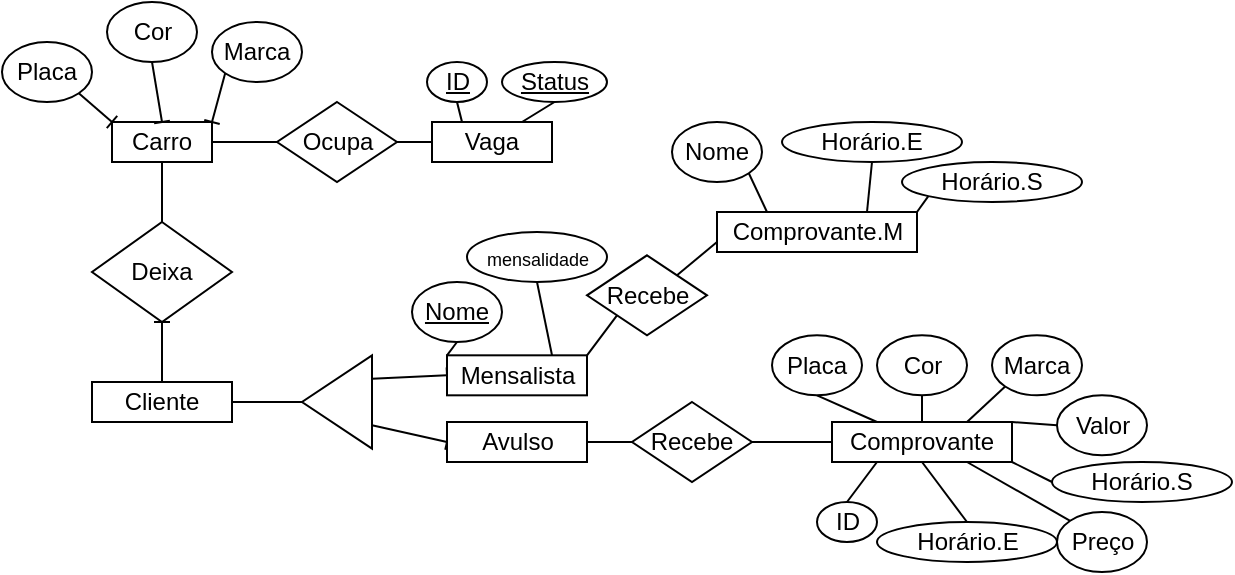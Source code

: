 <mxfile version="20.2.8" type="github">
  <diagram id="qEjS0FeyeUqMyYrJyWod" name="Página-1">
    <mxGraphModel dx="868" dy="482" grid="0" gridSize="10" guides="1" tooltips="1" connect="1" arrows="1" fold="1" page="1" pageScale="1" pageWidth="827" pageHeight="1169" math="0" shadow="0">
      <root>
        <mxCell id="0" />
        <mxCell id="1" parent="0" />
        <mxCell id="ix1na--UKcskFis5accS-60" style="edgeStyle=none;rounded=0;orthogonalLoop=1;jettySize=auto;html=1;exitX=0.5;exitY=0;exitDx=0;exitDy=0;endArrow=baseDash;endFill=0;entryX=0.5;entryY=1;entryDx=0;entryDy=0;" edge="1" parent="1" source="ix1na--UKcskFis5accS-48" target="ix1na--UKcskFis5accS-61">
          <mxGeometry relative="1" as="geometry">
            <mxPoint x="255" y="180" as="targetPoint" />
          </mxGeometry>
        </mxCell>
        <mxCell id="ix1na--UKcskFis5accS-48" value="Cliente" style="rounded=0;whiteSpace=wrap;html=1;" vertex="1" parent="1">
          <mxGeometry x="220" y="240" width="70" height="20" as="geometry" />
        </mxCell>
        <mxCell id="ix1na--UKcskFis5accS-50" style="edgeStyle=none;rounded=0;orthogonalLoop=1;jettySize=auto;html=1;exitX=0.75;exitY=0;exitDx=0;exitDy=0;endArrow=baseDash;endFill=0;" edge="1" parent="1" source="ix1na--UKcskFis5accS-48" target="ix1na--UKcskFis5accS-48">
          <mxGeometry relative="1" as="geometry" />
        </mxCell>
        <mxCell id="ix1na--UKcskFis5accS-53" style="edgeStyle=none;rounded=0;orthogonalLoop=1;jettySize=auto;html=1;exitX=0;exitY=0.75;exitDx=0;exitDy=0;endArrow=baseDash;endFill=0;entryX=0;entryY=0.5;entryDx=0;entryDy=0;" edge="1" parent="1" source="ix1na--UKcskFis5accS-51" target="ix1na--UKcskFis5accS-55">
          <mxGeometry relative="1" as="geometry">
            <mxPoint x="290" y="360" as="targetPoint" />
          </mxGeometry>
        </mxCell>
        <mxCell id="ix1na--UKcskFis5accS-54" style="edgeStyle=none;rounded=0;orthogonalLoop=1;jettySize=auto;html=1;exitX=0;exitY=0.25;exitDx=0;exitDy=0;endArrow=baseDash;endFill=0;entryX=0;entryY=0.5;entryDx=0;entryDy=0;" edge="1" parent="1" source="ix1na--UKcskFis5accS-51" target="ix1na--UKcskFis5accS-56">
          <mxGeometry relative="1" as="geometry">
            <mxPoint x="220" y="360" as="targetPoint" />
          </mxGeometry>
        </mxCell>
        <mxCell id="ix1na--UKcskFis5accS-70" style="edgeStyle=none;rounded=0;orthogonalLoop=1;jettySize=auto;html=1;exitX=1;exitY=0.5;exitDx=0;exitDy=0;entryX=1;entryY=0.5;entryDx=0;entryDy=0;endArrow=baseDash;endFill=0;" edge="1" parent="1" source="ix1na--UKcskFis5accS-51" target="ix1na--UKcskFis5accS-48">
          <mxGeometry relative="1" as="geometry" />
        </mxCell>
        <mxCell id="ix1na--UKcskFis5accS-51" value="" style="triangle;whiteSpace=wrap;html=1;rotation=-180;" vertex="1" parent="1">
          <mxGeometry x="325" y="226.66" width="35" height="46.67" as="geometry" />
        </mxCell>
        <mxCell id="ix1na--UKcskFis5accS-106" style="edgeStyle=none;rounded=0;orthogonalLoop=1;jettySize=auto;html=1;exitX=1;exitY=0;exitDx=0;exitDy=0;entryX=0;entryY=1;entryDx=0;entryDy=0;endArrow=none;endFill=0;" edge="1" parent="1" source="ix1na--UKcskFis5accS-55" target="ix1na--UKcskFis5accS-105">
          <mxGeometry relative="1" as="geometry" />
        </mxCell>
        <mxCell id="ix1na--UKcskFis5accS-113" style="edgeStyle=none;rounded=0;orthogonalLoop=1;jettySize=auto;html=1;exitX=0.75;exitY=0;exitDx=0;exitDy=0;entryX=0.5;entryY=1;entryDx=0;entryDy=0;fontSize=9;endArrow=none;endFill=0;" edge="1" parent="1" source="ix1na--UKcskFis5accS-55" target="ix1na--UKcskFis5accS-112">
          <mxGeometry relative="1" as="geometry" />
        </mxCell>
        <mxCell id="ix1na--UKcskFis5accS-55" value="Mensalista" style="rounded=0;whiteSpace=wrap;html=1;" vertex="1" parent="1">
          <mxGeometry x="397.5" y="226.66" width="70" height="20" as="geometry" />
        </mxCell>
        <mxCell id="ix1na--UKcskFis5accS-81" style="edgeStyle=none;rounded=0;orthogonalLoop=1;jettySize=auto;html=1;exitX=1;exitY=0.5;exitDx=0;exitDy=0;entryX=0;entryY=0.5;entryDx=0;entryDy=0;endArrow=none;endFill=0;" edge="1" parent="1" source="ix1na--UKcskFis5accS-56" target="ix1na--UKcskFis5accS-80">
          <mxGeometry relative="1" as="geometry" />
        </mxCell>
        <mxCell id="ix1na--UKcskFis5accS-56" value="Avulso" style="rounded=0;whiteSpace=wrap;html=1;" vertex="1" parent="1">
          <mxGeometry x="397.5" y="260" width="70" height="20" as="geometry" />
        </mxCell>
        <mxCell id="ix1na--UKcskFis5accS-59" style="edgeStyle=none;rounded=0;orthogonalLoop=1;jettySize=auto;html=1;exitX=0.5;exitY=1;exitDx=0;exitDy=0;endArrow=none;endFill=0;entryX=0;entryY=0;entryDx=0;entryDy=0;" edge="1" parent="1" source="ix1na--UKcskFis5accS-58" target="ix1na--UKcskFis5accS-55">
          <mxGeometry relative="1" as="geometry">
            <mxPoint x="515" y="220" as="targetPoint" />
          </mxGeometry>
        </mxCell>
        <mxCell id="ix1na--UKcskFis5accS-58" value="&lt;u&gt;Nome&lt;/u&gt;" style="ellipse;whiteSpace=wrap;html=1;" vertex="1" parent="1">
          <mxGeometry x="380" y="190" width="45" height="30" as="geometry" />
        </mxCell>
        <mxCell id="ix1na--UKcskFis5accS-63" style="edgeStyle=none;rounded=0;orthogonalLoop=1;jettySize=auto;html=1;exitX=0.5;exitY=0;exitDx=0;exitDy=0;entryX=0.5;entryY=1;entryDx=0;entryDy=0;endArrow=baseDash;endFill=0;" edge="1" parent="1" source="ix1na--UKcskFis5accS-61" target="ix1na--UKcskFis5accS-62">
          <mxGeometry relative="1" as="geometry" />
        </mxCell>
        <mxCell id="ix1na--UKcskFis5accS-61" value="Deixa" style="rhombus;whiteSpace=wrap;html=1;" vertex="1" parent="1">
          <mxGeometry x="220" y="160" width="70" height="50" as="geometry" />
        </mxCell>
        <mxCell id="ix1na--UKcskFis5accS-62" value="Carro" style="rounded=0;whiteSpace=wrap;html=1;" vertex="1" parent="1">
          <mxGeometry x="230" y="110" width="50" height="20" as="geometry" />
        </mxCell>
        <mxCell id="ix1na--UKcskFis5accS-67" style="edgeStyle=none;rounded=0;orthogonalLoop=1;jettySize=auto;html=1;exitX=1;exitY=1;exitDx=0;exitDy=0;entryX=0;entryY=0;entryDx=0;entryDy=0;endArrow=baseDash;endFill=0;" edge="1" parent="1" source="ix1na--UKcskFis5accS-64" target="ix1na--UKcskFis5accS-62">
          <mxGeometry relative="1" as="geometry" />
        </mxCell>
        <mxCell id="ix1na--UKcskFis5accS-64" value="Placa" style="ellipse;whiteSpace=wrap;html=1;" vertex="1" parent="1">
          <mxGeometry x="175" y="70" width="45" height="30" as="geometry" />
        </mxCell>
        <mxCell id="ix1na--UKcskFis5accS-68" style="edgeStyle=none;rounded=0;orthogonalLoop=1;jettySize=auto;html=1;exitX=0.5;exitY=1;exitDx=0;exitDy=0;entryX=0.5;entryY=0;entryDx=0;entryDy=0;endArrow=baseDash;endFill=0;" edge="1" parent="1" source="ix1na--UKcskFis5accS-65" target="ix1na--UKcskFis5accS-62">
          <mxGeometry relative="1" as="geometry" />
        </mxCell>
        <mxCell id="ix1na--UKcskFis5accS-65" value="Cor" style="ellipse;whiteSpace=wrap;html=1;" vertex="1" parent="1">
          <mxGeometry x="227.5" y="50" width="45" height="30" as="geometry" />
        </mxCell>
        <mxCell id="ix1na--UKcskFis5accS-69" style="edgeStyle=none;rounded=0;orthogonalLoop=1;jettySize=auto;html=1;exitX=0;exitY=1;exitDx=0;exitDy=0;entryX=1;entryY=0;entryDx=0;entryDy=0;endArrow=baseDash;endFill=0;" edge="1" parent="1" source="ix1na--UKcskFis5accS-66" target="ix1na--UKcskFis5accS-62">
          <mxGeometry relative="1" as="geometry" />
        </mxCell>
        <mxCell id="ix1na--UKcskFis5accS-66" value="Marca" style="ellipse;whiteSpace=wrap;html=1;" vertex="1" parent="1">
          <mxGeometry x="280" y="60" width="45" height="30" as="geometry" />
        </mxCell>
        <mxCell id="ix1na--UKcskFis5accS-73" style="edgeStyle=none;rounded=0;orthogonalLoop=1;jettySize=auto;html=1;exitX=0;exitY=0.5;exitDx=0;exitDy=0;entryX=1;entryY=0.5;entryDx=0;entryDy=0;endArrow=none;endFill=0;" edge="1" parent="1" source="ix1na--UKcskFis5accS-72" target="ix1na--UKcskFis5accS-62">
          <mxGeometry relative="1" as="geometry" />
        </mxCell>
        <mxCell id="ix1na--UKcskFis5accS-72" value="Ocupa" style="rhombus;whiteSpace=wrap;html=1;" vertex="1" parent="1">
          <mxGeometry x="312.5" y="100" width="60" height="40" as="geometry" />
        </mxCell>
        <mxCell id="ix1na--UKcskFis5accS-75" style="edgeStyle=none;rounded=0;orthogonalLoop=1;jettySize=auto;html=1;exitX=0;exitY=0.5;exitDx=0;exitDy=0;entryX=1;entryY=0.5;entryDx=0;entryDy=0;endArrow=none;endFill=0;" edge="1" parent="1" source="ix1na--UKcskFis5accS-74" target="ix1na--UKcskFis5accS-72">
          <mxGeometry relative="1" as="geometry" />
        </mxCell>
        <mxCell id="ix1na--UKcskFis5accS-74" value="Vaga" style="rounded=0;whiteSpace=wrap;html=1;" vertex="1" parent="1">
          <mxGeometry x="390" y="110" width="60" height="20" as="geometry" />
        </mxCell>
        <mxCell id="ix1na--UKcskFis5accS-77" style="edgeStyle=none;rounded=0;orthogonalLoop=1;jettySize=auto;html=1;exitX=0.5;exitY=1;exitDx=0;exitDy=0;entryX=0.25;entryY=0;entryDx=0;entryDy=0;endArrow=none;endFill=0;" edge="1" parent="1" source="ix1na--UKcskFis5accS-76" target="ix1na--UKcskFis5accS-74">
          <mxGeometry relative="1" as="geometry" />
        </mxCell>
        <mxCell id="ix1na--UKcskFis5accS-76" value="&lt;u&gt;ID&lt;/u&gt;" style="ellipse;whiteSpace=wrap;html=1;" vertex="1" parent="1">
          <mxGeometry x="387.5" y="80" width="30" height="20" as="geometry" />
        </mxCell>
        <mxCell id="ix1na--UKcskFis5accS-79" style="edgeStyle=none;rounded=0;orthogonalLoop=1;jettySize=auto;html=1;exitX=0.5;exitY=1;exitDx=0;exitDy=0;entryX=0.75;entryY=0;entryDx=0;entryDy=0;endArrow=none;endFill=0;" edge="1" parent="1" source="ix1na--UKcskFis5accS-78" target="ix1na--UKcskFis5accS-74">
          <mxGeometry relative="1" as="geometry" />
        </mxCell>
        <mxCell id="ix1na--UKcskFis5accS-78" value="&lt;u&gt;Status&lt;/u&gt;" style="ellipse;whiteSpace=wrap;html=1;" vertex="1" parent="1">
          <mxGeometry x="425" y="80" width="52.5" height="20" as="geometry" />
        </mxCell>
        <mxCell id="ix1na--UKcskFis5accS-82" style="edgeStyle=none;rounded=0;orthogonalLoop=1;jettySize=auto;html=1;exitX=1;exitY=0.5;exitDx=0;exitDy=0;endArrow=none;endFill=0;entryX=0;entryY=0.5;entryDx=0;entryDy=0;" edge="1" parent="1" source="ix1na--UKcskFis5accS-80" target="ix1na--UKcskFis5accS-83">
          <mxGeometry relative="1" as="geometry">
            <mxPoint x="600" y="270" as="targetPoint" />
          </mxGeometry>
        </mxCell>
        <mxCell id="ix1na--UKcskFis5accS-80" value="Recebe" style="rhombus;whiteSpace=wrap;html=1;" vertex="1" parent="1">
          <mxGeometry x="490" y="250" width="60" height="40" as="geometry" />
        </mxCell>
        <mxCell id="ix1na--UKcskFis5accS-109" style="edgeStyle=none;rounded=0;orthogonalLoop=1;jettySize=auto;html=1;exitX=1;exitY=0;exitDx=0;exitDy=0;entryX=0;entryY=0.5;entryDx=0;entryDy=0;endArrow=none;endFill=0;" edge="1" parent="1" source="ix1na--UKcskFis5accS-83" target="ix1na--UKcskFis5accS-108">
          <mxGeometry relative="1" as="geometry" />
        </mxCell>
        <mxCell id="ix1na--UKcskFis5accS-83" value="Comprovante" style="rounded=0;whiteSpace=wrap;html=1;" vertex="1" parent="1">
          <mxGeometry x="590" y="260" width="90" height="20" as="geometry" />
        </mxCell>
        <mxCell id="ix1na--UKcskFis5accS-84" value="Comprovante.M" style="rounded=0;whiteSpace=wrap;html=1;" vertex="1" parent="1">
          <mxGeometry x="532.5" y="155" width="100" height="20" as="geometry" />
        </mxCell>
        <mxCell id="ix1na--UKcskFis5accS-92" style="edgeStyle=none;rounded=0;orthogonalLoop=1;jettySize=auto;html=1;exitX=0.5;exitY=0;exitDx=0;exitDy=0;entryX=0.25;entryY=1;entryDx=0;entryDy=0;endArrow=none;endFill=0;" edge="1" parent="1" source="ix1na--UKcskFis5accS-85" target="ix1na--UKcskFis5accS-83">
          <mxGeometry relative="1" as="geometry" />
        </mxCell>
        <mxCell id="ix1na--UKcskFis5accS-85" value="ID" style="ellipse;whiteSpace=wrap;html=1;" vertex="1" parent="1">
          <mxGeometry x="582.5" y="300" width="30" height="20" as="geometry" />
        </mxCell>
        <mxCell id="ix1na--UKcskFis5accS-89" style="edgeStyle=none;rounded=0;orthogonalLoop=1;jettySize=auto;html=1;exitX=0.5;exitY=1;exitDx=0;exitDy=0;entryX=0.25;entryY=0;entryDx=0;entryDy=0;endArrow=none;endFill=0;" edge="1" parent="1" source="ix1na--UKcskFis5accS-86" target="ix1na--UKcskFis5accS-83">
          <mxGeometry relative="1" as="geometry" />
        </mxCell>
        <mxCell id="ix1na--UKcskFis5accS-86" value="Placa" style="ellipse;whiteSpace=wrap;html=1;" vertex="1" parent="1">
          <mxGeometry x="560" y="216.66" width="45" height="30" as="geometry" />
        </mxCell>
        <mxCell id="ix1na--UKcskFis5accS-90" style="edgeStyle=none;rounded=0;orthogonalLoop=1;jettySize=auto;html=1;exitX=0.5;exitY=1;exitDx=0;exitDy=0;entryX=0.5;entryY=0;entryDx=0;entryDy=0;endArrow=none;endFill=0;" edge="1" parent="1" source="ix1na--UKcskFis5accS-87" target="ix1na--UKcskFis5accS-83">
          <mxGeometry relative="1" as="geometry" />
        </mxCell>
        <mxCell id="ix1na--UKcskFis5accS-87" value="Cor" style="ellipse;whiteSpace=wrap;html=1;" vertex="1" parent="1">
          <mxGeometry x="612.5" y="216.66" width="45" height="30" as="geometry" />
        </mxCell>
        <mxCell id="ix1na--UKcskFis5accS-91" style="edgeStyle=none;rounded=0;orthogonalLoop=1;jettySize=auto;html=1;exitX=0;exitY=1;exitDx=0;exitDy=0;entryX=0.75;entryY=0;entryDx=0;entryDy=0;endArrow=none;endFill=0;" edge="1" parent="1" source="ix1na--UKcskFis5accS-88" target="ix1na--UKcskFis5accS-83">
          <mxGeometry relative="1" as="geometry" />
        </mxCell>
        <mxCell id="ix1na--UKcskFis5accS-88" value="Marca" style="ellipse;whiteSpace=wrap;html=1;" vertex="1" parent="1">
          <mxGeometry x="670" y="216.66" width="45" height="30" as="geometry" />
        </mxCell>
        <mxCell id="ix1na--UKcskFis5accS-96" style="edgeStyle=none;rounded=0;orthogonalLoop=1;jettySize=auto;html=1;exitX=0.5;exitY=0;exitDx=0;exitDy=0;entryX=0.5;entryY=1;entryDx=0;entryDy=0;endArrow=none;endFill=0;" edge="1" parent="1" source="ix1na--UKcskFis5accS-94" target="ix1na--UKcskFis5accS-83">
          <mxGeometry relative="1" as="geometry" />
        </mxCell>
        <mxCell id="ix1na--UKcskFis5accS-94" value="Horário.E" style="ellipse;whiteSpace=wrap;html=1;" vertex="1" parent="1">
          <mxGeometry x="612.5" y="310" width="90" height="20" as="geometry" />
        </mxCell>
        <mxCell id="ix1na--UKcskFis5accS-97" style="edgeStyle=none;rounded=0;orthogonalLoop=1;jettySize=auto;html=1;exitX=0;exitY=0.5;exitDx=0;exitDy=0;entryX=1;entryY=1;entryDx=0;entryDy=0;endArrow=none;endFill=0;" edge="1" parent="1" source="ix1na--UKcskFis5accS-95" target="ix1na--UKcskFis5accS-83">
          <mxGeometry relative="1" as="geometry" />
        </mxCell>
        <mxCell id="ix1na--UKcskFis5accS-95" value="Horário.S" style="ellipse;whiteSpace=wrap;html=1;" vertex="1" parent="1">
          <mxGeometry x="700" y="280" width="90" height="20" as="geometry" />
        </mxCell>
        <mxCell id="ix1na--UKcskFis5accS-100" style="edgeStyle=none;rounded=0;orthogonalLoop=1;jettySize=auto;html=1;exitX=0;exitY=1;exitDx=0;exitDy=0;entryX=1;entryY=0;entryDx=0;entryDy=0;endArrow=none;endFill=0;" edge="1" parent="1" source="ix1na--UKcskFis5accS-98" target="ix1na--UKcskFis5accS-84">
          <mxGeometry relative="1" as="geometry" />
        </mxCell>
        <mxCell id="ix1na--UKcskFis5accS-98" value="Horário.S" style="ellipse;whiteSpace=wrap;html=1;" vertex="1" parent="1">
          <mxGeometry x="625" y="130" width="90" height="20" as="geometry" />
        </mxCell>
        <mxCell id="ix1na--UKcskFis5accS-101" style="edgeStyle=none;rounded=0;orthogonalLoop=1;jettySize=auto;html=1;exitX=0.5;exitY=1;exitDx=0;exitDy=0;entryX=0.75;entryY=0;entryDx=0;entryDy=0;endArrow=none;endFill=0;" edge="1" parent="1" source="ix1na--UKcskFis5accS-99" target="ix1na--UKcskFis5accS-84">
          <mxGeometry relative="1" as="geometry" />
        </mxCell>
        <mxCell id="ix1na--UKcskFis5accS-99" value="Horário.E" style="ellipse;whiteSpace=wrap;html=1;" vertex="1" parent="1">
          <mxGeometry x="565" y="110" width="90" height="20" as="geometry" />
        </mxCell>
        <mxCell id="ix1na--UKcskFis5accS-103" style="edgeStyle=none;rounded=0;orthogonalLoop=1;jettySize=auto;html=1;exitX=1;exitY=1;exitDx=0;exitDy=0;entryX=0.25;entryY=0;entryDx=0;entryDy=0;endArrow=none;endFill=0;" edge="1" parent="1" source="ix1na--UKcskFis5accS-102" target="ix1na--UKcskFis5accS-84">
          <mxGeometry relative="1" as="geometry" />
        </mxCell>
        <mxCell id="ix1na--UKcskFis5accS-102" value="Nome" style="ellipse;whiteSpace=wrap;html=1;" vertex="1" parent="1">
          <mxGeometry x="510" y="110" width="45" height="30" as="geometry" />
        </mxCell>
        <mxCell id="ix1na--UKcskFis5accS-107" style="edgeStyle=none;rounded=0;orthogonalLoop=1;jettySize=auto;html=1;exitX=1;exitY=0;exitDx=0;exitDy=0;entryX=0;entryY=0.75;entryDx=0;entryDy=0;endArrow=none;endFill=0;" edge="1" parent="1" source="ix1na--UKcskFis5accS-105" target="ix1na--UKcskFis5accS-84">
          <mxGeometry relative="1" as="geometry" />
        </mxCell>
        <mxCell id="ix1na--UKcskFis5accS-105" value="Recebe" style="rhombus;whiteSpace=wrap;html=1;" vertex="1" parent="1">
          <mxGeometry x="467.5" y="176.66" width="60" height="40" as="geometry" />
        </mxCell>
        <mxCell id="ix1na--UKcskFis5accS-108" value="Valor" style="ellipse;whiteSpace=wrap;html=1;" vertex="1" parent="1">
          <mxGeometry x="702.5" y="246.66" width="45" height="30" as="geometry" />
        </mxCell>
        <mxCell id="ix1na--UKcskFis5accS-111" style="edgeStyle=none;rounded=0;orthogonalLoop=1;jettySize=auto;html=1;exitX=0;exitY=0;exitDx=0;exitDy=0;entryX=0.75;entryY=1;entryDx=0;entryDy=0;endArrow=none;endFill=0;" edge="1" parent="1" source="ix1na--UKcskFis5accS-110" target="ix1na--UKcskFis5accS-83">
          <mxGeometry relative="1" as="geometry" />
        </mxCell>
        <mxCell id="ix1na--UKcskFis5accS-110" value="Preço" style="ellipse;whiteSpace=wrap;html=1;" vertex="1" parent="1">
          <mxGeometry x="702.5" y="305" width="45" height="30" as="geometry" />
        </mxCell>
        <mxCell id="ix1na--UKcskFis5accS-112" value="&lt;font style=&quot;font-size: 9px;&quot;&gt;mensalidade&lt;/font&gt;" style="ellipse;whiteSpace=wrap;html=1;" vertex="1" parent="1">
          <mxGeometry x="407.5" y="165" width="70" height="25" as="geometry" />
        </mxCell>
      </root>
    </mxGraphModel>
  </diagram>
</mxfile>
